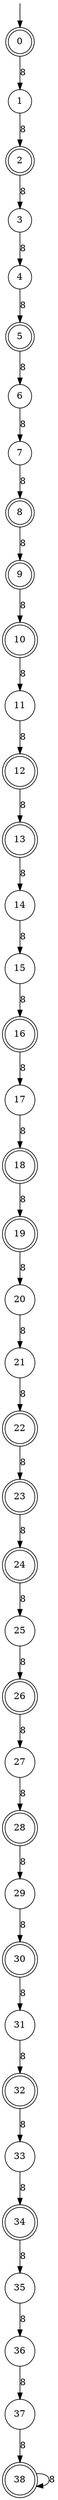 digraph g {

	s0 [shape="doublecircle" label="0"];
	s1 [shape="circle" label="1"];
	s2 [shape="doublecircle" label="2"];
	s3 [shape="circle" label="3"];
	s4 [shape="circle" label="4"];
	s5 [shape="doublecircle" label="5"];
	s6 [shape="circle" label="6"];
	s7 [shape="circle" label="7"];
	s8 [shape="doublecircle" label="8"];
	s9 [shape="doublecircle" label="9"];
	s10 [shape="doublecircle" label="10"];
	s11 [shape="circle" label="11"];
	s12 [shape="doublecircle" label="12"];
	s13 [shape="doublecircle" label="13"];
	s14 [shape="circle" label="14"];
	s15 [shape="circle" label="15"];
	s16 [shape="doublecircle" label="16"];
	s17 [shape="circle" label="17"];
	s18 [shape="doublecircle" label="18"];
	s19 [shape="doublecircle" label="19"];
	s20 [shape="circle" label="20"];
	s21 [shape="circle" label="21"];
	s22 [shape="doublecircle" label="22"];
	s23 [shape="doublecircle" label="23"];
	s24 [shape="doublecircle" label="24"];
	s25 [shape="circle" label="25"];
	s26 [shape="doublecircle" label="26"];
	s27 [shape="circle" label="27"];
	s28 [shape="doublecircle" label="28"];
	s29 [shape="circle" label="29"];
	s30 [shape="doublecircle" label="30"];
	s31 [shape="circle" label="31"];
	s32 [shape="doublecircle" label="32"];
	s33 [shape="circle" label="33"];
	s34 [shape="doublecircle" label="34"];
	s35 [shape="circle" label="35"];
	s36 [shape="circle" label="36"];
	s37 [shape="circle" label="37"];
	s38 [shape="doublecircle" label="38"];
	s0 -> s1 [label="8"];
	s1 -> s2 [label="8"];
	s2 -> s3 [label="8"];
	s3 -> s4 [label="8"];
	s4 -> s5 [label="8"];
	s5 -> s6 [label="8"];
	s6 -> s7 [label="8"];
	s7 -> s8 [label="8"];
	s8 -> s9 [label="8"];
	s9 -> s10 [label="8"];
	s10 -> s11 [label="8"];
	s11 -> s12 [label="8"];
	s12 -> s13 [label="8"];
	s13 -> s14 [label="8"];
	s14 -> s15 [label="8"];
	s15 -> s16 [label="8"];
	s16 -> s17 [label="8"];
	s17 -> s18 [label="8"];
	s18 -> s19 [label="8"];
	s19 -> s20 [label="8"];
	s20 -> s21 [label="8"];
	s21 -> s22 [label="8"];
	s22 -> s23 [label="8"];
	s23 -> s24 [label="8"];
	s24 -> s25 [label="8"];
	s25 -> s26 [label="8"];
	s26 -> s27 [label="8"];
	s27 -> s28 [label="8"];
	s28 -> s29 [label="8"];
	s29 -> s30 [label="8"];
	s30 -> s31 [label="8"];
	s31 -> s32 [label="8"];
	s32 -> s33 [label="8"];
	s33 -> s34 [label="8"];
	s34 -> s35 [label="8"];
	s35 -> s36 [label="8"];
	s36 -> s37 [label="8"];
	s37 -> s38 [label="8"];
	s38 -> s38 [label="8"];

__start0 [label="" shape="none" width="0" height="0"];
__start0 -> s0;

}
